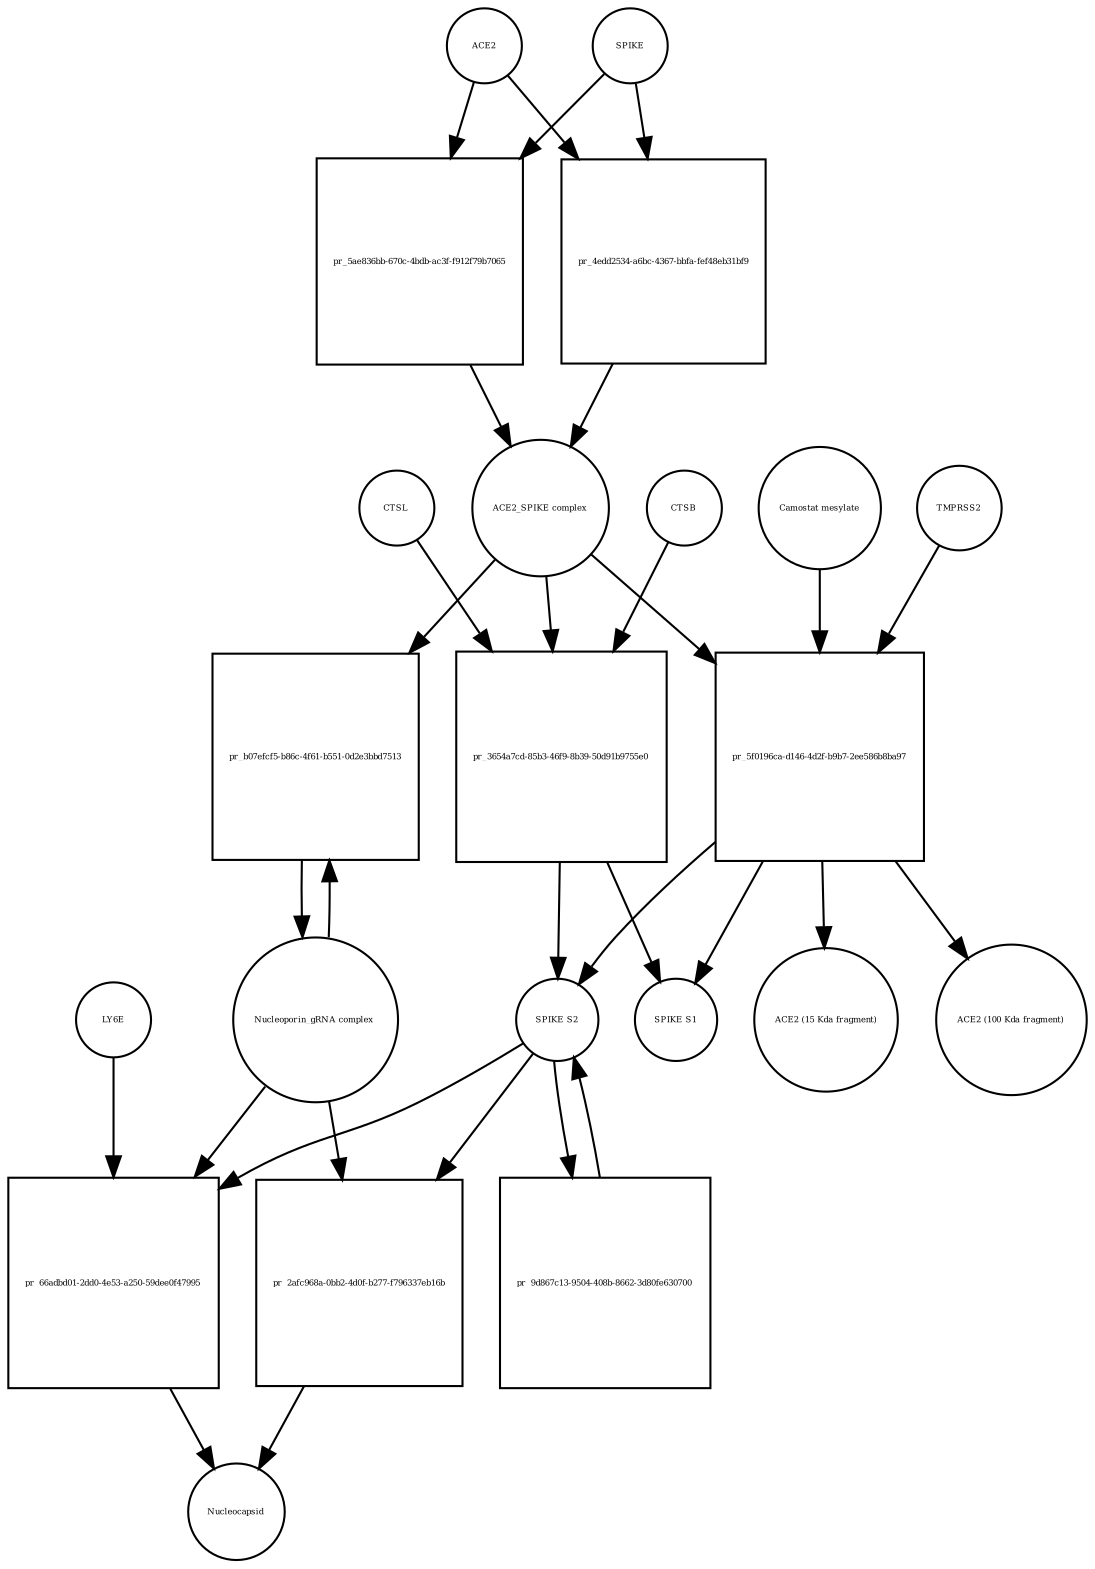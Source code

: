 strict digraph  {
ACE2 [annotation="", bipartite=0, cls=macromolecule, fontsize=4, label=ACE2, shape=circle];
"pr_5ae836bb-670c-4bdb-ac3f-f912f79b7065" [annotation="", bipartite=1, cls=process, fontsize=4, label="pr_5ae836bb-670c-4bdb-ac3f-f912f79b7065", shape=square];
"ACE2_SPIKE complex" [annotation="", bipartite=0, cls=complex, fontsize=4, label="ACE2_SPIKE complex", shape=circle];
SPIKE [annotation="", bipartite=0, cls="macromolecule multimer", fontsize=4, label=SPIKE, shape=circle];
"Nucleoporin_gRNA complex " [annotation="", bipartite=0, cls=complex, fontsize=4, label="Nucleoporin_gRNA complex ", shape=circle];
"pr_b07efcf5-b86c-4f61-b551-0d2e3bbd7513" [annotation="", bipartite=1, cls=process, fontsize=4, label="pr_b07efcf5-b86c-4f61-b551-0d2e3bbd7513", shape=square];
"pr_3654a7cd-85b3-46f9-8b39-50d91b9755e0" [annotation="", bipartite=1, cls=process, fontsize=4, label="pr_3654a7cd-85b3-46f9-8b39-50d91b9755e0", shape=square];
"SPIKE S2" [annotation="", bipartite=0, cls=macromolecule, fontsize=4, label="SPIKE S2", shape=circle];
CTSB [annotation="", bipartite=0, cls=macromolecule, fontsize=4, label=CTSB, shape=circle];
CTSL [annotation="", bipartite=0, cls=macromolecule, fontsize=4, label=CTSL, shape=circle];
"SPIKE S1" [annotation="", bipartite=0, cls=macromolecule, fontsize=4, label="SPIKE S1", shape=circle];
"pr_5f0196ca-d146-4d2f-b9b7-2ee586b8ba97" [annotation="", bipartite=1, cls=process, fontsize=4, label="pr_5f0196ca-d146-4d2f-b9b7-2ee586b8ba97", shape=square];
TMPRSS2 [annotation="", bipartite=0, cls=macromolecule, fontsize=4, label=TMPRSS2, shape=circle];
"Camostat mesylate" [annotation="urn_miriam_pubchem.compound_2536", bipartite=0, cls="simple chemical", fontsize=4, label="Camostat mesylate", shape=circle];
"ACE2 (15 Kda fragment)" [annotation="", bipartite=0, cls=macromolecule, fontsize=4, label="ACE2 (15 Kda fragment)", shape=circle];
"ACE2 (100 Kda fragment)" [annotation="", bipartite=0, cls=macromolecule, fontsize=4, label="ACE2 (100 Kda fragment)", shape=circle];
"pr_4edd2534-a6bc-4367-bbfa-fef48eb31bf9" [annotation="", bipartite=1, cls=process, fontsize=4, label="pr_4edd2534-a6bc-4367-bbfa-fef48eb31bf9", shape=square];
"pr_66adbd01-2dd0-4e53-a250-59dee0f47995" [annotation="", bipartite=1, cls=process, fontsize=4, label="pr_66adbd01-2dd0-4e53-a250-59dee0f47995", shape=square];
Nucleocapsid [annotation="", bipartite=0, cls=complex, fontsize=4, label=Nucleocapsid, shape=circle];
LY6E [annotation="", bipartite=0, cls=macromolecule, fontsize=4, label=LY6E, shape=circle];
"pr_9d867c13-9504-408b-8662-3d80fe630700" [annotation="", bipartite=1, cls=process, fontsize=4, label="pr_9d867c13-9504-408b-8662-3d80fe630700", shape=square];
"pr_2afc968a-0bb2-4d0f-b277-f796337eb16b" [annotation="", bipartite=1, cls=process, fontsize=4, label="pr_2afc968a-0bb2-4d0f-b277-f796337eb16b", shape=square];
ACE2 -> "pr_5ae836bb-670c-4bdb-ac3f-f912f79b7065"  [annotation="", interaction_type=consumption];
ACE2 -> "pr_4edd2534-a6bc-4367-bbfa-fef48eb31bf9"  [annotation="", interaction_type=consumption];
"pr_5ae836bb-670c-4bdb-ac3f-f912f79b7065" -> "ACE2_SPIKE complex"  [annotation="", interaction_type=production];
"ACE2_SPIKE complex" -> "pr_b07efcf5-b86c-4f61-b551-0d2e3bbd7513"  [annotation="urn_miriam_pubmed_32142651|urn_miriam_pubmed_32094589", interaction_type=stimulation];
"ACE2_SPIKE complex" -> "pr_3654a7cd-85b3-46f9-8b39-50d91b9755e0"  [annotation="", interaction_type=consumption];
"ACE2_SPIKE complex" -> "pr_5f0196ca-d146-4d2f-b9b7-2ee586b8ba97"  [annotation="", interaction_type=consumption];
SPIKE -> "pr_5ae836bb-670c-4bdb-ac3f-f912f79b7065"  [annotation="", interaction_type=consumption];
SPIKE -> "pr_4edd2534-a6bc-4367-bbfa-fef48eb31bf9"  [annotation="", interaction_type=consumption];
"Nucleoporin_gRNA complex " -> "pr_b07efcf5-b86c-4f61-b551-0d2e3bbd7513"  [annotation="", interaction_type=consumption];
"Nucleoporin_gRNA complex " -> "pr_66adbd01-2dd0-4e53-a250-59dee0f47995"  [annotation="", interaction_type=consumption];
"Nucleoporin_gRNA complex " -> "pr_2afc968a-0bb2-4d0f-b277-f796337eb16b"  [annotation="", interaction_type=consumption];
"pr_b07efcf5-b86c-4f61-b551-0d2e3bbd7513" -> "Nucleoporin_gRNA complex "  [annotation="", interaction_type=production];
"pr_3654a7cd-85b3-46f9-8b39-50d91b9755e0" -> "SPIKE S2"  [annotation="", interaction_type=production];
"pr_3654a7cd-85b3-46f9-8b39-50d91b9755e0" -> "SPIKE S1"  [annotation="", interaction_type=production];
"SPIKE S2" -> "pr_66adbd01-2dd0-4e53-a250-59dee0f47995"  [annotation="urn_miriam_doi_10.1101%2F2020.03.05.979260|urn_miriam_doi_10.1101%2F2020.04.02.021469", interaction_type=stimulation];
"SPIKE S2" -> "pr_9d867c13-9504-408b-8662-3d80fe630700"  [annotation="", interaction_type=consumption];
"SPIKE S2" -> "pr_2afc968a-0bb2-4d0f-b277-f796337eb16b"  [annotation="", interaction_type=stimulation];
CTSB -> "pr_3654a7cd-85b3-46f9-8b39-50d91b9755e0"  [annotation=urn_miriam_pubmed_32142651, interaction_type=catalysis];
CTSL -> "pr_3654a7cd-85b3-46f9-8b39-50d91b9755e0"  [annotation=urn_miriam_pubmed_32142651, interaction_type=catalysis];
"pr_5f0196ca-d146-4d2f-b9b7-2ee586b8ba97" -> "SPIKE S2"  [annotation="", interaction_type=production];
"pr_5f0196ca-d146-4d2f-b9b7-2ee586b8ba97" -> "SPIKE S1"  [annotation="", interaction_type=production];
"pr_5f0196ca-d146-4d2f-b9b7-2ee586b8ba97" -> "ACE2 (15 Kda fragment)"  [annotation="", interaction_type=production];
"pr_5f0196ca-d146-4d2f-b9b7-2ee586b8ba97" -> "ACE2 (100 Kda fragment)"  [annotation="", interaction_type=production];
TMPRSS2 -> "pr_5f0196ca-d146-4d2f-b9b7-2ee586b8ba97"  [annotation="urn_miriam_pubmed_32142651|urn_miriam_pubmed_32094589|urn_miriam_pubmed_24227843", interaction_type=catalysis];
"Camostat mesylate" -> "pr_5f0196ca-d146-4d2f-b9b7-2ee586b8ba97"  [annotation="urn_miriam_pubmed_32142651|urn_miriam_pubmed_32094589|urn_miriam_pubmed_24227843", interaction_type=inhibition];
"pr_4edd2534-a6bc-4367-bbfa-fef48eb31bf9" -> "ACE2_SPIKE complex"  [annotation="", interaction_type=production];
"pr_66adbd01-2dd0-4e53-a250-59dee0f47995" -> Nucleocapsid  [annotation="", interaction_type=production];
LY6E -> "pr_66adbd01-2dd0-4e53-a250-59dee0f47995"  [annotation="urn_miriam_doi_10.1101%2F2020.03.05.979260|urn_miriam_doi_10.1101%2F2020.04.02.021469", interaction_type=inhibition];
"pr_9d867c13-9504-408b-8662-3d80fe630700" -> "SPIKE S2"  [annotation="", interaction_type=production];
"pr_2afc968a-0bb2-4d0f-b277-f796337eb16b" -> Nucleocapsid  [annotation="", interaction_type=production];
}

